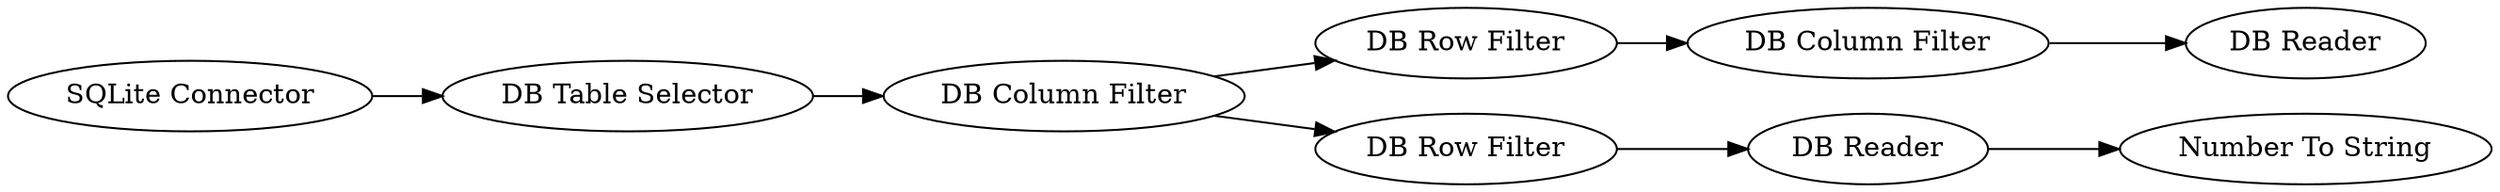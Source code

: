 digraph {
	187 -> 188
	183 -> 184
	186 -> 189
	185 -> 187
	184 -> 185
	185 -> 186
	188 -> 191
	189 -> 190
	190 [label="Number To String"]
	185 [label="DB Column Filter"]
	189 [label="DB Reader"]
	188 [label="DB Column Filter"]
	191 [label="DB Reader"]
	186 [label="DB Row Filter"]
	183 [label="SQLite Connector"]
	187 [label="DB Row Filter"]
	184 [label="DB Table Selector"]
	rankdir=LR
}

